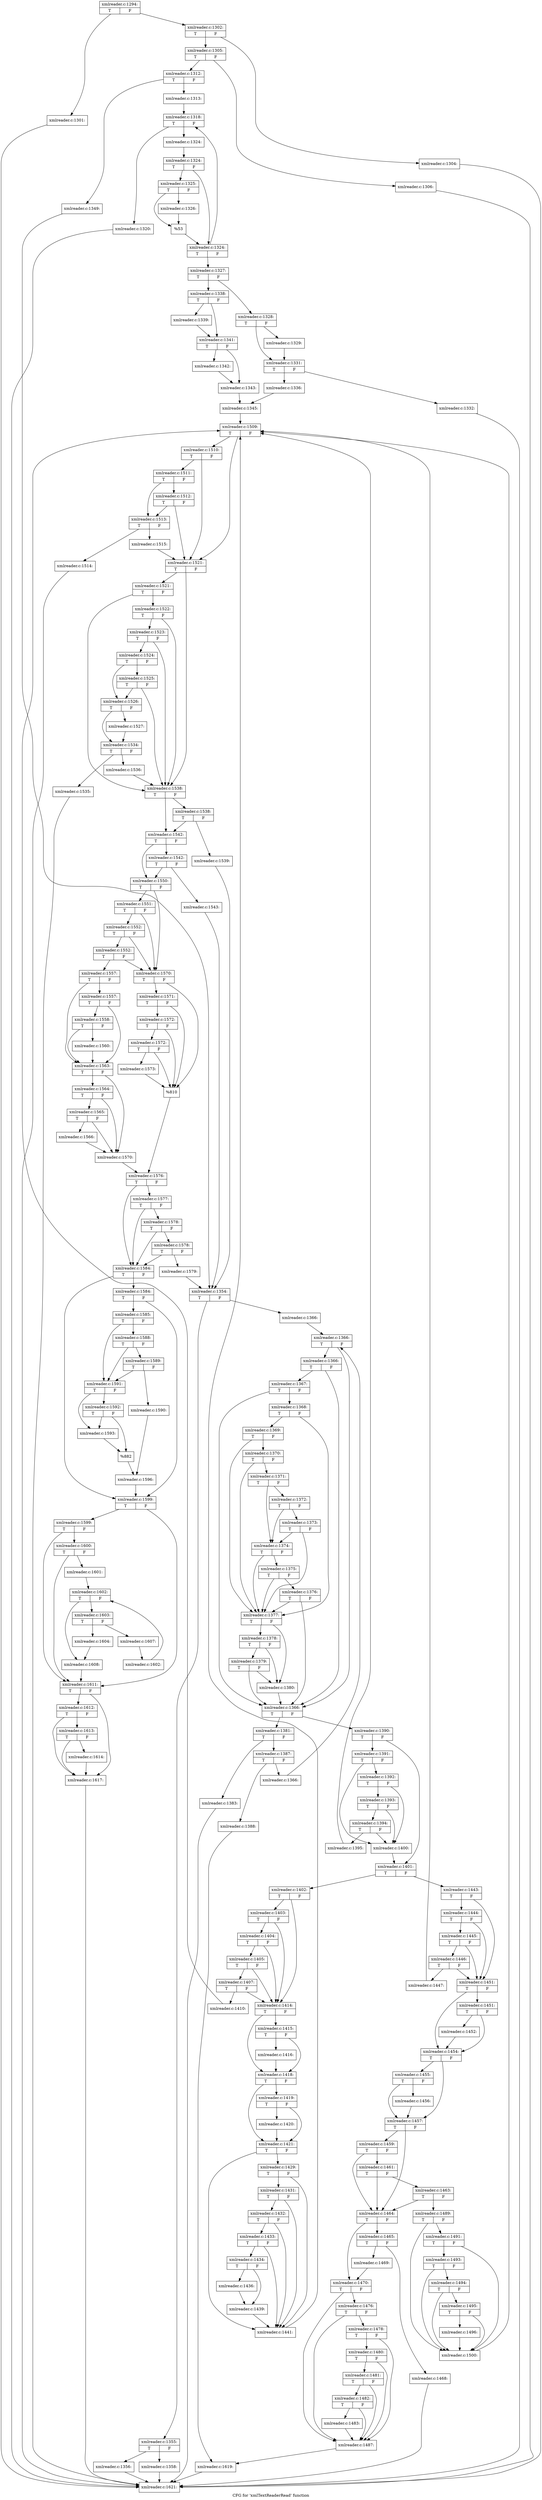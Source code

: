 digraph "CFG for 'xmlTextReaderRead' function" {
	label="CFG for 'xmlTextReaderRead' function";

	Node0x55e4490e7d10 [shape=record,label="{xmlreader.c:1294:|{<s0>T|<s1>F}}"];
	Node0x55e4490e7d10 -> Node0x55e449266260;
	Node0x55e4490e7d10 -> Node0x55e4492662b0;
	Node0x55e449266260 [shape=record,label="{xmlreader.c:1301:}"];
	Node0x55e449266260 -> Node0x55e4491dfa40;
	Node0x55e4492662b0 [shape=record,label="{xmlreader.c:1302:|{<s0>T|<s1>F}}"];
	Node0x55e4492662b0 -> Node0x55e449266a90;
	Node0x55e4492662b0 -> Node0x55e449266ae0;
	Node0x55e449266a90 [shape=record,label="{xmlreader.c:1304:}"];
	Node0x55e449266a90 -> Node0x55e4491dfa40;
	Node0x55e449266ae0 [shape=record,label="{xmlreader.c:1305:|{<s0>T|<s1>F}}"];
	Node0x55e449266ae0 -> Node0x55e449267ac0;
	Node0x55e449266ae0 -> Node0x55e449267b10;
	Node0x55e449267ac0 [shape=record,label="{xmlreader.c:1306:}"];
	Node0x55e449267ac0 -> Node0x55e4491dfa40;
	Node0x55e449267b10 [shape=record,label="{xmlreader.c:1312:|{<s0>T|<s1>F}}"];
	Node0x55e449267b10 -> Node0x55e449267080;
	Node0x55e449267b10 -> Node0x55e4492672e0;
	Node0x55e449267080 [shape=record,label="{xmlreader.c:1313:}"];
	Node0x55e449267080 -> Node0x55e449268b30;
	Node0x55e449268b30 [shape=record,label="{xmlreader.c:1318:|{<s0>T|<s1>F}}"];
	Node0x55e449268b30 -> Node0x55e449267650;
	Node0x55e449268b30 -> Node0x55e449267250;
	Node0x55e449267650 [shape=record,label="{xmlreader.c:1320:}"];
	Node0x55e449267650 -> Node0x55e4491dfa40;
	Node0x55e449267250 [shape=record,label="{xmlreader.c:1324:}"];
	Node0x55e449267250 -> Node0x55e449268ae0;
	Node0x55e449268ae0 [shape=record,label="{xmlreader.c:1324:|{<s0>T|<s1>F}}"];
	Node0x55e449268ae0 -> Node0x55e44926b070;
	Node0x55e449268ae0 -> Node0x55e44926b020;
	Node0x55e44926b070 [shape=record,label="{xmlreader.c:1325:|{<s0>T|<s1>F}}"];
	Node0x55e44926b070 -> Node0x55e44926bf10;
	Node0x55e44926b070 -> Node0x55e44926bec0;
	Node0x55e44926bf10 [shape=record,label="{xmlreader.c:1326:}"];
	Node0x55e44926bf10 -> Node0x55e44926bec0;
	Node0x55e44926bec0 [shape=record,label="{%53}"];
	Node0x55e44926bec0 -> Node0x55e44926b020;
	Node0x55e44926b020 [shape=record,label="{xmlreader.c:1324:|{<s0>T|<s1>F}}"];
	Node0x55e44926b020 -> Node0x55e449268b30;
	Node0x55e44926b020 -> Node0x55e449268a90;
	Node0x55e449268a90 [shape=record,label="{xmlreader.c:1327:|{<s0>T|<s1>F}}"];
	Node0x55e449268a90 -> Node0x55e44926c8a0;
	Node0x55e449268a90 -> Node0x55e44926c940;
	Node0x55e44926c8a0 [shape=record,label="{xmlreader.c:1328:|{<s0>T|<s1>F}}"];
	Node0x55e44926c8a0 -> Node0x55e44926cf50;
	Node0x55e44926c8a0 -> Node0x55e44926cfa0;
	Node0x55e44926cf50 [shape=record,label="{xmlreader.c:1329:}"];
	Node0x55e44926cf50 -> Node0x55e44926cfa0;
	Node0x55e44926cfa0 [shape=record,label="{xmlreader.c:1331:|{<s0>T|<s1>F}}"];
	Node0x55e44926cfa0 -> Node0x55e44926dc60;
	Node0x55e44926cfa0 -> Node0x55e44926dcb0;
	Node0x55e44926dc60 [shape=record,label="{xmlreader.c:1332:}"];
	Node0x55e44926dc60 -> Node0x55e4491dfa40;
	Node0x55e44926dcb0 [shape=record,label="{xmlreader.c:1336:}"];
	Node0x55e44926dcb0 -> Node0x55e44926c8f0;
	Node0x55e44926c940 [shape=record,label="{xmlreader.c:1338:|{<s0>T|<s1>F}}"];
	Node0x55e44926c940 -> Node0x55e44926eb60;
	Node0x55e44926c940 -> Node0x55e44926ebb0;
	Node0x55e44926eb60 [shape=record,label="{xmlreader.c:1339:}"];
	Node0x55e44926eb60 -> Node0x55e44926ebb0;
	Node0x55e44926ebb0 [shape=record,label="{xmlreader.c:1341:|{<s0>T|<s1>F}}"];
	Node0x55e44926ebb0 -> Node0x55e44926f890;
	Node0x55e44926ebb0 -> Node0x55e44926f8e0;
	Node0x55e44926f890 [shape=record,label="{xmlreader.c:1342:}"];
	Node0x55e44926f890 -> Node0x55e44926f8e0;
	Node0x55e44926f8e0 [shape=record,label="{xmlreader.c:1343:}"];
	Node0x55e44926f8e0 -> Node0x55e44926c8f0;
	Node0x55e44926c8f0 [shape=record,label="{xmlreader.c:1345:}"];
	Node0x55e44926c8f0 -> Node0x55e44926ccc0;
	Node0x55e4492672e0 [shape=record,label="{xmlreader.c:1349:}"];
	Node0x55e4492672e0 -> Node0x55e4492727e0;
	Node0x55e4492727e0 [shape=record,label="{xmlreader.c:1354:|{<s0>T|<s1>F}}"];
	Node0x55e4492727e0 -> Node0x55e449272930;
	Node0x55e4492727e0 -> Node0x55e449272980;
	Node0x55e449272930 [shape=record,label="{xmlreader.c:1355:|{<s0>T|<s1>F}}"];
	Node0x55e449272930 -> Node0x55e449272e70;
	Node0x55e449272930 -> Node0x55e449272f10;
	Node0x55e449272e70 [shape=record,label="{xmlreader.c:1356:}"];
	Node0x55e449272e70 -> Node0x55e4491dfa40;
	Node0x55e449272f10 [shape=record,label="{xmlreader.c:1358:}"];
	Node0x55e449272f10 -> Node0x55e4491dfa40;
	Node0x55e449272980 [shape=record,label="{xmlreader.c:1366:}"];
	Node0x55e449272980 -> Node0x55e449272ec0;
	Node0x55e449272ec0 [shape=record,label="{xmlreader.c:1366:|{<s0>T|<s1>F}}"];
	Node0x55e449272ec0 -> Node0x55e449273aa0;
	Node0x55e449272ec0 -> Node0x55e449273880;
	Node0x55e449273aa0 [shape=record,label="{xmlreader.c:1366:|{<s0>T|<s1>F}}"];
	Node0x55e449273aa0 -> Node0x55e449273a20;
	Node0x55e449273aa0 -> Node0x55e449273880;
	Node0x55e449273a20 [shape=record,label="{xmlreader.c:1367:|{<s0>T|<s1>F}}"];
	Node0x55e449273a20 -> Node0x55e4492739a0;
	Node0x55e449273a20 -> Node0x55e449273880;
	Node0x55e4492739a0 [shape=record,label="{xmlreader.c:1368:|{<s0>T|<s1>F}}"];
	Node0x55e4492739a0 -> Node0x55e449273920;
	Node0x55e4492739a0 -> Node0x55e449274990;
	Node0x55e449274990 [shape=record,label="{xmlreader.c:1369:|{<s0>T|<s1>F}}"];
	Node0x55e449274990 -> Node0x55e449273920;
	Node0x55e449274990 -> Node0x55e449274910;
	Node0x55e449274910 [shape=record,label="{xmlreader.c:1370:|{<s0>T|<s1>F}}"];
	Node0x55e449274910 -> Node0x55e449273920;
	Node0x55e449274910 -> Node0x55e449274890;
	Node0x55e449274890 [shape=record,label="{xmlreader.c:1371:|{<s0>T|<s1>F}}"];
	Node0x55e449274890 -> Node0x55e449275550;
	Node0x55e449274890 -> Node0x55e449274810;
	Node0x55e449275550 [shape=record,label="{xmlreader.c:1372:|{<s0>T|<s1>F}}"];
	Node0x55e449275550 -> Node0x55e4492754d0;
	Node0x55e449275550 -> Node0x55e449274810;
	Node0x55e4492754d0 [shape=record,label="{xmlreader.c:1373:|{<s0>T|<s1>F}}"];
	Node0x55e4492754d0 -> Node0x55e449273920;
	Node0x55e4492754d0 -> Node0x55e449274810;
	Node0x55e449274810 [shape=record,label="{xmlreader.c:1374:|{<s0>T|<s1>F}}"];
	Node0x55e449274810 -> Node0x55e449273920;
	Node0x55e449274810 -> Node0x55e449274790;
	Node0x55e449274790 [shape=record,label="{xmlreader.c:1375:|{<s0>T|<s1>F}}"];
	Node0x55e449274790 -> Node0x55e449273920;
	Node0x55e449274790 -> Node0x55e449274710;
	Node0x55e449274710 [shape=record,label="{xmlreader.c:1376:|{<s0>T|<s1>F}}"];
	Node0x55e449274710 -> Node0x55e449273920;
	Node0x55e449274710 -> Node0x55e449273880;
	Node0x55e449273920 [shape=record,label="{xmlreader.c:1377:|{<s0>T|<s1>F}}"];
	Node0x55e449273920 -> Node0x55e4492738d0;
	Node0x55e449273920 -> Node0x55e4492772f0;
	Node0x55e4492772f0 [shape=record,label="{xmlreader.c:1378:|{<s0>T|<s1>F}}"];
	Node0x55e4492772f0 -> Node0x55e4492738d0;
	Node0x55e4492772f0 -> Node0x55e449277270;
	Node0x55e449277270 [shape=record,label="{xmlreader.c:1379:|{<s0>T|<s1>F}}"];
	Node0x55e449277270 -> Node0x55e4492738d0;
	Node0x55e449277270 -> Node0x55e449273880;
	Node0x55e4492738d0 [shape=record,label="{xmlreader.c:1380:}"];
	Node0x55e4492738d0 -> Node0x55e449273880;
	Node0x55e449273880 [shape=record,label="{xmlreader.c:1366:|{<s0>T|<s1>F}}"];
	Node0x55e449273880 -> Node0x55e449278520;
	Node0x55e449273880 -> Node0x55e449273800;
	Node0x55e449278520 [shape=record,label="{xmlreader.c:1381:|{<s0>T|<s1>F}}"];
	Node0x55e449278520 -> Node0x55e449278e70;
	Node0x55e449278520 -> Node0x55e449278ec0;
	Node0x55e449278e70 [shape=record,label="{xmlreader.c:1383:}"];
	Node0x55e449278e70 -> Node0x55e4491dfa40;
	Node0x55e449278ec0 [shape=record,label="{xmlreader.c:1387:|{<s0>T|<s1>F}}"];
	Node0x55e449278ec0 -> Node0x55e4492798d0;
	Node0x55e449278ec0 -> Node0x55e449279920;
	Node0x55e4492798d0 [shape=record,label="{xmlreader.c:1388:}"];
	Node0x55e4492798d0 -> Node0x55e449279ce0;
	Node0x55e449279920 [shape=record,label="{xmlreader.c:1366:}"];
	Node0x55e449279920 -> Node0x55e449272ec0;
	Node0x55e449273800 [shape=record,label="{xmlreader.c:1390:|{<s0>T|<s1>F}}"];
	Node0x55e449273800 -> Node0x55e4492702c0;
	Node0x55e449273800 -> Node0x55e449270310;
	Node0x55e4492702c0 [shape=record,label="{xmlreader.c:1391:|{<s0>T|<s1>F}}"];
	Node0x55e4492702c0 -> Node0x55e449270870;
	Node0x55e4492702c0 -> Node0x55e449270720;
	Node0x55e449270870 [shape=record,label="{xmlreader.c:1392:|{<s0>T|<s1>F}}"];
	Node0x55e449270870 -> Node0x55e4492707f0;
	Node0x55e449270870 -> Node0x55e449270720;
	Node0x55e4492707f0 [shape=record,label="{xmlreader.c:1393:|{<s0>T|<s1>F}}"];
	Node0x55e4492707f0 -> Node0x55e449270770;
	Node0x55e4492707f0 -> Node0x55e449270720;
	Node0x55e449270770 [shape=record,label="{xmlreader.c:1394:|{<s0>T|<s1>F}}"];
	Node0x55e449270770 -> Node0x55e4492706d0;
	Node0x55e449270770 -> Node0x55e449270720;
	Node0x55e4492706d0 [shape=record,label="{xmlreader.c:1395:}"];
	Node0x55e4492706d0 -> Node0x55e44926ccc0;
	Node0x55e449270720 [shape=record,label="{xmlreader.c:1400:}"];
	Node0x55e449270720 -> Node0x55e449270310;
	Node0x55e449270310 [shape=record,label="{xmlreader.c:1401:|{<s0>T|<s1>F}}"];
	Node0x55e449270310 -> Node0x55e44927d380;
	Node0x55e449270310 -> Node0x55e44927d3d0;
	Node0x55e44927d380 [shape=record,label="{xmlreader.c:1402:|{<s0>T|<s1>F}}"];
	Node0x55e44927d380 -> Node0x55e44927dc10;
	Node0x55e44927d380 -> Node0x55e44927da40;
	Node0x55e44927dc10 [shape=record,label="{xmlreader.c:1403:|{<s0>T|<s1>F}}"];
	Node0x55e44927dc10 -> Node0x55e44927db90;
	Node0x55e44927dc10 -> Node0x55e44927da40;
	Node0x55e44927db90 [shape=record,label="{xmlreader.c:1404:|{<s0>T|<s1>F}}"];
	Node0x55e44927db90 -> Node0x55e44927db10;
	Node0x55e44927db90 -> Node0x55e44927da40;
	Node0x55e44927db10 [shape=record,label="{xmlreader.c:1405:|{<s0>T|<s1>F}}"];
	Node0x55e44927db10 -> Node0x55e44927da90;
	Node0x55e44927db10 -> Node0x55e44927da40;
	Node0x55e44927da90 [shape=record,label="{xmlreader.c:1407:|{<s0>T|<s1>F}}"];
	Node0x55e44927da90 -> Node0x55e44927d9f0;
	Node0x55e44927da90 -> Node0x55e44927da40;
	Node0x55e44927d9f0 [shape=record,label="{xmlreader.c:1410:}"];
	Node0x55e44927d9f0 -> Node0x55e44926ccc0;
	Node0x55e44927da40 [shape=record,label="{xmlreader.c:1414:|{<s0>T|<s1>F}}"];
	Node0x55e44927da40 -> Node0x55e44927f5b0;
	Node0x55e44927da40 -> Node0x55e44927f560;
	Node0x55e44927f5b0 [shape=record,label="{xmlreader.c:1415:|{<s0>T|<s1>F}}"];
	Node0x55e44927f5b0 -> Node0x55e44927f510;
	Node0x55e44927f5b0 -> Node0x55e44927f560;
	Node0x55e44927f510 [shape=record,label="{xmlreader.c:1416:}"];
	Node0x55e44927f510 -> Node0x55e44927f560;
	Node0x55e44927f560 [shape=record,label="{xmlreader.c:1418:|{<s0>T|<s1>F}}"];
	Node0x55e44927f560 -> Node0x55e4492805e0;
	Node0x55e44927f560 -> Node0x55e449280590;
	Node0x55e4492805e0 [shape=record,label="{xmlreader.c:1419:|{<s0>T|<s1>F}}"];
	Node0x55e4492805e0 -> Node0x55e449280540;
	Node0x55e4492805e0 -> Node0x55e449280590;
	Node0x55e449280540 [shape=record,label="{xmlreader.c:1420:}"];
	Node0x55e449280540 -> Node0x55e449280590;
	Node0x55e449280590 [shape=record,label="{xmlreader.c:1421:|{<s0>T|<s1>F}}"];
	Node0x55e449280590 -> Node0x55e449281bf0;
	Node0x55e449280590 -> Node0x55e449281a20;
	Node0x55e449281bf0 [shape=record,label="{xmlreader.c:1429:|{<s0>T|<s1>F}}"];
	Node0x55e449281bf0 -> Node0x55e449281b70;
	Node0x55e449281bf0 -> Node0x55e449281a20;
	Node0x55e449281b70 [shape=record,label="{xmlreader.c:1431:|{<s0>T|<s1>F}}"];
	Node0x55e449281b70 -> Node0x55e449281af0;
	Node0x55e449281b70 -> Node0x55e449281a20;
	Node0x55e449281af0 [shape=record,label="{xmlreader.c:1432:|{<s0>T|<s1>F}}"];
	Node0x55e449281af0 -> Node0x55e449281a70;
	Node0x55e449281af0 -> Node0x55e449281a20;
	Node0x55e449281a70 [shape=record,label="{xmlreader.c:1433:|{<s0>T|<s1>F}}"];
	Node0x55e449281a70 -> Node0x55e4492819d0;
	Node0x55e449281a70 -> Node0x55e449281a20;
	Node0x55e4492819d0 [shape=record,label="{xmlreader.c:1434:|{<s0>T|<s1>F}}"];
	Node0x55e4492819d0 -> Node0x55e449283500;
	Node0x55e4492819d0 -> Node0x55e449283550;
	Node0x55e449283500 [shape=record,label="{xmlreader.c:1436:}"];
	Node0x55e449283500 -> Node0x55e449283550;
	Node0x55e449283550 [shape=record,label="{xmlreader.c:1439:}"];
	Node0x55e449283550 -> Node0x55e449281a20;
	Node0x55e449281a20 [shape=record,label="{xmlreader.c:1441:}"];
	Node0x55e449281a20 -> Node0x55e44926ccc0;
	Node0x55e44927d3d0 [shape=record,label="{xmlreader.c:1443:|{<s0>T|<s1>F}}"];
	Node0x55e44927d3d0 -> Node0x55e449284990;
	Node0x55e44927d3d0 -> Node0x55e449284840;
	Node0x55e449284990 [shape=record,label="{xmlreader.c:1444:|{<s0>T|<s1>F}}"];
	Node0x55e449284990 -> Node0x55e449284910;
	Node0x55e449284990 -> Node0x55e449284840;
	Node0x55e449284910 [shape=record,label="{xmlreader.c:1445:|{<s0>T|<s1>F}}"];
	Node0x55e449284910 -> Node0x55e449284890;
	Node0x55e449284910 -> Node0x55e449284840;
	Node0x55e449284890 [shape=record,label="{xmlreader.c:1446:|{<s0>T|<s1>F}}"];
	Node0x55e449284890 -> Node0x55e449280490;
	Node0x55e449284890 -> Node0x55e449284840;
	Node0x55e449280490 [shape=record,label="{xmlreader.c:1447:}"];
	Node0x55e449280490 -> Node0x55e44926ccc0;
	Node0x55e449284840 [shape=record,label="{xmlreader.c:1451:|{<s0>T|<s1>F}}"];
	Node0x55e449284840 -> Node0x55e449285f40;
	Node0x55e449284840 -> Node0x55e449285ef0;
	Node0x55e449285f40 [shape=record,label="{xmlreader.c:1451:|{<s0>T|<s1>F}}"];
	Node0x55e449285f40 -> Node0x55e449285ea0;
	Node0x55e449285f40 -> Node0x55e449285ef0;
	Node0x55e449285ea0 [shape=record,label="{xmlreader.c:1452:}"];
	Node0x55e449285ea0 -> Node0x55e449285ef0;
	Node0x55e449285ef0 [shape=record,label="{xmlreader.c:1454:|{<s0>T|<s1>F}}"];
	Node0x55e449285ef0 -> Node0x55e449286aa0;
	Node0x55e449285ef0 -> Node0x55e449286a50;
	Node0x55e449286aa0 [shape=record,label="{xmlreader.c:1455:|{<s0>T|<s1>F}}"];
	Node0x55e449286aa0 -> Node0x55e449286a00;
	Node0x55e449286aa0 -> Node0x55e449286a50;
	Node0x55e449286a00 [shape=record,label="{xmlreader.c:1456:}"];
	Node0x55e449286a00 -> Node0x55e449286a50;
	Node0x55e449286a50 [shape=record,label="{xmlreader.c:1457:|{<s0>T|<s1>F}}"];
	Node0x55e449286a50 -> Node0x55e449287ce0;
	Node0x55e449286a50 -> Node0x55e449287e80;
	Node0x55e449287e80 [shape=record,label="{xmlreader.c:1459:|{<s0>T|<s1>F}}"];
	Node0x55e449287e80 -> Node0x55e449287ce0;
	Node0x55e449287e80 -> Node0x55e449287e00;
	Node0x55e449287e00 [shape=record,label="{xmlreader.c:1461:|{<s0>T|<s1>F}}"];
	Node0x55e449287e00 -> Node0x55e449287ce0;
	Node0x55e449287e00 -> Node0x55e449287d80;
	Node0x55e449287d80 [shape=record,label="{xmlreader.c:1463:|{<s0>T|<s1>F}}"];
	Node0x55e449287d80 -> Node0x55e449287ce0;
	Node0x55e449287d80 -> Node0x55e449287d30;
	Node0x55e449287ce0 [shape=record,label="{xmlreader.c:1464:|{<s0>T|<s1>F}}"];
	Node0x55e449287ce0 -> Node0x55e449289100;
	Node0x55e449287ce0 -> Node0x55e449289150;
	Node0x55e449289100 [shape=record,label="{xmlreader.c:1465:|{<s0>T|<s1>F}}"];
	Node0x55e449289100 -> Node0x55e449283ec0;
	Node0x55e449289100 -> Node0x55e449283c30;
	Node0x55e449283ec0 [shape=record,label="{xmlreader.c:1468:}"];
	Node0x55e449283ec0 -> Node0x55e4491dfa40;
	Node0x55e449283c30 [shape=record,label="{xmlreader.c:1469:}"];
	Node0x55e449283c30 -> Node0x55e449289150;
	Node0x55e449289150 [shape=record,label="{xmlreader.c:1470:|{<s0>T|<s1>F}}"];
	Node0x55e449289150 -> Node0x55e44928b7a0;
	Node0x55e449289150 -> Node0x55e44928b550;
	Node0x55e44928b7a0 [shape=record,label="{xmlreader.c:1476:|{<s0>T|<s1>F}}"];
	Node0x55e44928b7a0 -> Node0x55e44928b720;
	Node0x55e44928b7a0 -> Node0x55e44928b550;
	Node0x55e44928b720 [shape=record,label="{xmlreader.c:1478:|{<s0>T|<s1>F}}"];
	Node0x55e44928b720 -> Node0x55e44928b6a0;
	Node0x55e44928b720 -> Node0x55e44928b550;
	Node0x55e44928b6a0 [shape=record,label="{xmlreader.c:1480:|{<s0>T|<s1>F}}"];
	Node0x55e44928b6a0 -> Node0x55e44928b620;
	Node0x55e44928b6a0 -> Node0x55e44928b550;
	Node0x55e44928b620 [shape=record,label="{xmlreader.c:1481:|{<s0>T|<s1>F}}"];
	Node0x55e44928b620 -> Node0x55e44928b5a0;
	Node0x55e44928b620 -> Node0x55e44928b550;
	Node0x55e44928b5a0 [shape=record,label="{xmlreader.c:1482:|{<s0>T|<s1>F}}"];
	Node0x55e44928b5a0 -> Node0x55e44928b500;
	Node0x55e44928b5a0 -> Node0x55e44928b550;
	Node0x55e44928b500 [shape=record,label="{xmlreader.c:1483:}"];
	Node0x55e44928b500 -> Node0x55e44928b550;
	Node0x55e44928b550 [shape=record,label="{xmlreader.c:1487:}"];
	Node0x55e44928b550 -> Node0x55e449279ce0;
	Node0x55e449287d30 [shape=record,label="{xmlreader.c:1489:|{<s0>T|<s1>F}}"];
	Node0x55e449287d30 -> Node0x55e44927a450;
	Node0x55e449287d30 -> Node0x55e44927a280;
	Node0x55e44927a450 [shape=record,label="{xmlreader.c:1491:|{<s0>T|<s1>F}}"];
	Node0x55e44927a450 -> Node0x55e44927a3d0;
	Node0x55e44927a450 -> Node0x55e44927a280;
	Node0x55e44927a3d0 [shape=record,label="{xmlreader.c:1493:|{<s0>T|<s1>F}}"];
	Node0x55e44927a3d0 -> Node0x55e44927a350;
	Node0x55e44927a3d0 -> Node0x55e44927a280;
	Node0x55e44927a350 [shape=record,label="{xmlreader.c:1494:|{<s0>T|<s1>F}}"];
	Node0x55e44927a350 -> Node0x55e44927a2d0;
	Node0x55e44927a350 -> Node0x55e44927a280;
	Node0x55e44927a2d0 [shape=record,label="{xmlreader.c:1495:|{<s0>T|<s1>F}}"];
	Node0x55e44927a2d0 -> Node0x55e44927a230;
	Node0x55e44927a2d0 -> Node0x55e44927a280;
	Node0x55e44927a230 [shape=record,label="{xmlreader.c:1496:}"];
	Node0x55e44927a230 -> Node0x55e44927a280;
	Node0x55e44927a280 [shape=record,label="{xmlreader.c:1500:}"];
	Node0x55e44927a280 -> Node0x55e44926ccc0;
	Node0x55e44926ccc0 [shape=record,label="{xmlreader.c:1509:|{<s0>T|<s1>F}}"];
	Node0x55e44926ccc0 -> Node0x55e449291be0;
	Node0x55e44926ccc0 -> Node0x55e449291b10;
	Node0x55e449291be0 [shape=record,label="{xmlreader.c:1510:|{<s0>T|<s1>F}}"];
	Node0x55e449291be0 -> Node0x55e449291b60;
	Node0x55e449291be0 -> Node0x55e449291b10;
	Node0x55e449291b60 [shape=record,label="{xmlreader.c:1511:|{<s0>T|<s1>F}}"];
	Node0x55e449291b60 -> Node0x55e449291ac0;
	Node0x55e449291b60 -> Node0x55e449292490;
	Node0x55e449292490 [shape=record,label="{xmlreader.c:1512:|{<s0>T|<s1>F}}"];
	Node0x55e449292490 -> Node0x55e449291ac0;
	Node0x55e449292490 -> Node0x55e449291b10;
	Node0x55e449291ac0 [shape=record,label="{xmlreader.c:1513:|{<s0>T|<s1>F}}"];
	Node0x55e449291ac0 -> Node0x55e449292ea0;
	Node0x55e449291ac0 -> Node0x55e449292ef0;
	Node0x55e449292ea0 [shape=record,label="{xmlreader.c:1514:}"];
	Node0x55e449292ea0 -> Node0x55e4491dfa40;
	Node0x55e449292ef0 [shape=record,label="{xmlreader.c:1515:}"];
	Node0x55e449292ef0 -> Node0x55e449291b10;
	Node0x55e449291b10 [shape=record,label="{xmlreader.c:1521:|{<s0>T|<s1>F}}"];
	Node0x55e449291b10 -> Node0x55e449294280;
	Node0x55e449291b10 -> Node0x55e4492940b0;
	Node0x55e449294280 [shape=record,label="{xmlreader.c:1521:|{<s0>T|<s1>F}}"];
	Node0x55e449294280 -> Node0x55e449294200;
	Node0x55e449294280 -> Node0x55e4492940b0;
	Node0x55e449294200 [shape=record,label="{xmlreader.c:1522:|{<s0>T|<s1>F}}"];
	Node0x55e449294200 -> Node0x55e449294180;
	Node0x55e449294200 -> Node0x55e4492940b0;
	Node0x55e449294180 [shape=record,label="{xmlreader.c:1523:|{<s0>T|<s1>F}}"];
	Node0x55e449294180 -> Node0x55e449294100;
	Node0x55e449294180 -> Node0x55e4492940b0;
	Node0x55e449294100 [shape=record,label="{xmlreader.c:1524:|{<s0>T|<s1>F}}"];
	Node0x55e449294100 -> Node0x55e449294060;
	Node0x55e449294100 -> Node0x55e449295260;
	Node0x55e449295260 [shape=record,label="{xmlreader.c:1525:|{<s0>T|<s1>F}}"];
	Node0x55e449295260 -> Node0x55e449294060;
	Node0x55e449295260 -> Node0x55e4492940b0;
	Node0x55e449294060 [shape=record,label="{xmlreader.c:1526:|{<s0>T|<s1>F}}"];
	Node0x55e449294060 -> Node0x55e449296ba0;
	Node0x55e449294060 -> Node0x55e449296bf0;
	Node0x55e449296ba0 [shape=record,label="{xmlreader.c:1527:}"];
	Node0x55e449296ba0 -> Node0x55e449296bf0;
	Node0x55e449296bf0 [shape=record,label="{xmlreader.c:1534:|{<s0>T|<s1>F}}"];
	Node0x55e449296bf0 -> Node0x55e44929a090;
	Node0x55e449296bf0 -> Node0x55e44929a0e0;
	Node0x55e44929a090 [shape=record,label="{xmlreader.c:1535:}"];
	Node0x55e44929a090 -> Node0x55e4491dfa40;
	Node0x55e44929a0e0 [shape=record,label="{xmlreader.c:1536:}"];
	Node0x55e44929a0e0 -> Node0x55e4492940b0;
	Node0x55e4492940b0 [shape=record,label="{xmlreader.c:1538:|{<s0>T|<s1>F}}"];
	Node0x55e4492940b0 -> Node0x55e44929b0a0;
	Node0x55e4492940b0 -> Node0x55e44929b050;
	Node0x55e44929b0a0 [shape=record,label="{xmlreader.c:1538:|{<s0>T|<s1>F}}"];
	Node0x55e44929b0a0 -> Node0x55e44929b000;
	Node0x55e44929b0a0 -> Node0x55e44929b050;
	Node0x55e44929b000 [shape=record,label="{xmlreader.c:1539:}"];
	Node0x55e44929b000 -> Node0x55e4492727e0;
	Node0x55e44929b050 [shape=record,label="{xmlreader.c:1542:|{<s0>T|<s1>F}}"];
	Node0x55e44929b050 -> Node0x55e44929be10;
	Node0x55e44929b050 -> Node0x55e44929bdc0;
	Node0x55e44929be10 [shape=record,label="{xmlreader.c:1542:|{<s0>T|<s1>F}}"];
	Node0x55e44929be10 -> Node0x55e44929bd70;
	Node0x55e44929be10 -> Node0x55e44929bdc0;
	Node0x55e44929bd70 [shape=record,label="{xmlreader.c:1543:}"];
	Node0x55e44929bd70 -> Node0x55e4492727e0;
	Node0x55e44929bdc0 [shape=record,label="{xmlreader.c:1550:|{<s0>T|<s1>F}}"];
	Node0x55e44929bdc0 -> Node0x55e44929cda0;
	Node0x55e44929bdc0 -> Node0x55e44929cc50;
	Node0x55e44929cda0 [shape=record,label="{xmlreader.c:1551:|{<s0>T|<s1>F}}"];
	Node0x55e44929cda0 -> Node0x55e44929cd20;
	Node0x55e44929cda0 -> Node0x55e44929cc50;
	Node0x55e44929cd20 [shape=record,label="{xmlreader.c:1552:|{<s0>T|<s1>F}}"];
	Node0x55e44929cd20 -> Node0x55e44929cca0;
	Node0x55e44929cd20 -> Node0x55e44929cc50;
	Node0x55e44929cca0 [shape=record,label="{xmlreader.c:1552:|{<s0>T|<s1>F}}"];
	Node0x55e44929cca0 -> Node0x55e44929cbb0;
	Node0x55e44929cca0 -> Node0x55e44929cc50;
	Node0x55e44929cbb0 [shape=record,label="{xmlreader.c:1557:|{<s0>T|<s1>F}}"];
	Node0x55e44929cbb0 -> Node0x55e44929dfd0;
	Node0x55e44929cbb0 -> Node0x55e44929df00;
	Node0x55e44929dfd0 [shape=record,label="{xmlreader.c:1557:|{<s0>T|<s1>F}}"];
	Node0x55e44929dfd0 -> Node0x55e44929df50;
	Node0x55e44929dfd0 -> Node0x55e44929df00;
	Node0x55e44929df50 [shape=record,label="{xmlreader.c:1558:|{<s0>T|<s1>F}}"];
	Node0x55e44929df50 -> Node0x55e44929deb0;
	Node0x55e44929df50 -> Node0x55e44929df00;
	Node0x55e44929deb0 [shape=record,label="{xmlreader.c:1560:}"];
	Node0x55e44929deb0 -> Node0x55e44929df00;
	Node0x55e44929df00 [shape=record,label="{xmlreader.c:1563:|{<s0>T|<s1>F}}"];
	Node0x55e44929df00 -> Node0x55e44929ff90;
	Node0x55e44929df00 -> Node0x55e44929fec0;
	Node0x55e44929ff90 [shape=record,label="{xmlreader.c:1564:|{<s0>T|<s1>F}}"];
	Node0x55e44929ff90 -> Node0x55e44929ff10;
	Node0x55e44929ff90 -> Node0x55e44929fec0;
	Node0x55e44929ff10 [shape=record,label="{xmlreader.c:1565:|{<s0>T|<s1>F}}"];
	Node0x55e44929ff10 -> Node0x55e44929fe70;
	Node0x55e44929ff10 -> Node0x55e44929fec0;
	Node0x55e44929fe70 [shape=record,label="{xmlreader.c:1566:}"];
	Node0x55e44929fe70 -> Node0x55e44929fec0;
	Node0x55e44929fec0 [shape=record,label="{xmlreader.c:1570:}"];
	Node0x55e44929fec0 -> Node0x55e44929cc00;
	Node0x55e44929cc50 [shape=record,label="{xmlreader.c:1570:|{<s0>T|<s1>F}}"];
	Node0x55e44929cc50 -> Node0x55e4492a1f10;
	Node0x55e44929cc50 -> Node0x55e4492a1dc0;
	Node0x55e4492a1f10 [shape=record,label="{xmlreader.c:1571:|{<s0>T|<s1>F}}"];
	Node0x55e4492a1f10 -> Node0x55e4492a1e90;
	Node0x55e4492a1f10 -> Node0x55e4492a1dc0;
	Node0x55e4492a1e90 [shape=record,label="{xmlreader.c:1572:|{<s0>T|<s1>F}}"];
	Node0x55e4492a1e90 -> Node0x55e4492a1e10;
	Node0x55e4492a1e90 -> Node0x55e4492a1dc0;
	Node0x55e4492a1e10 [shape=record,label="{xmlreader.c:1572:|{<s0>T|<s1>F}}"];
	Node0x55e4492a1e10 -> Node0x55e4492a1d70;
	Node0x55e4492a1e10 -> Node0x55e4492a1dc0;
	Node0x55e4492a1d70 [shape=record,label="{xmlreader.c:1573:}"];
	Node0x55e4492a1d70 -> Node0x55e4492a1dc0;
	Node0x55e4492a1dc0 [shape=record,label="{%810}"];
	Node0x55e4492a1dc0 -> Node0x55e44929cc00;
	Node0x55e44929cc00 [shape=record,label="{xmlreader.c:1576:|{<s0>T|<s1>F}}"];
	Node0x55e44929cc00 -> Node0x55e4492a33d0;
	Node0x55e44929cc00 -> Node0x55e4492a3280;
	Node0x55e4492a33d0 [shape=record,label="{xmlreader.c:1577:|{<s0>T|<s1>F}}"];
	Node0x55e4492a33d0 -> Node0x55e4492a3350;
	Node0x55e4492a33d0 -> Node0x55e4492a3280;
	Node0x55e4492a3350 [shape=record,label="{xmlreader.c:1578:|{<s0>T|<s1>F}}"];
	Node0x55e4492a3350 -> Node0x55e4492a32d0;
	Node0x55e4492a3350 -> Node0x55e4492a3280;
	Node0x55e4492a32d0 [shape=record,label="{xmlreader.c:1578:|{<s0>T|<s1>F}}"];
	Node0x55e4492a32d0 -> Node0x55e4492a3230;
	Node0x55e4492a32d0 -> Node0x55e4492a3280;
	Node0x55e4492a3230 [shape=record,label="{xmlreader.c:1579:}"];
	Node0x55e4492a3230 -> Node0x55e4492727e0;
	Node0x55e4492a3280 [shape=record,label="{xmlreader.c:1584:|{<s0>T|<s1>F}}"];
	Node0x55e4492a3280 -> Node0x55e4492a4de0;
	Node0x55e4492a3280 -> Node0x55e4492a4d90;
	Node0x55e4492a4de0 [shape=record,label="{xmlreader.c:1584:|{<s0>T|<s1>F}}"];
	Node0x55e4492a4de0 -> Node0x55e4492a4d40;
	Node0x55e4492a4de0 -> Node0x55e4492a4d90;
	Node0x55e4492a4d40 [shape=record,label="{xmlreader.c:1585:|{<s0>T|<s1>F}}"];
	Node0x55e4492a4d40 -> Node0x55e4492a5b60;
	Node0x55e4492a4d40 -> Node0x55e4492a5b10;
	Node0x55e4492a5b60 [shape=record,label="{xmlreader.c:1588:|{<s0>T|<s1>F}}"];
	Node0x55e4492a5b60 -> Node0x55e4492a5f70;
	Node0x55e4492a5b60 -> Node0x55e4492a5b10;
	Node0x55e4492a5f70 [shape=record,label="{xmlreader.c:1589:|{<s0>T|<s1>F}}"];
	Node0x55e4492a5f70 -> Node0x55e4492a5a70;
	Node0x55e4492a5f70 -> Node0x55e4492a5b10;
	Node0x55e4492a5a70 [shape=record,label="{xmlreader.c:1590:}"];
	Node0x55e4492a5a70 -> Node0x55e4492a5ac0;
	Node0x55e4492a5b10 [shape=record,label="{xmlreader.c:1591:|{<s0>T|<s1>F}}"];
	Node0x55e4492a5b10 -> Node0x55e4492a6ab0;
	Node0x55e4492a5b10 -> Node0x55e4492a6b50;
	Node0x55e4492a6b50 [shape=record,label="{xmlreader.c:1592:|{<s0>T|<s1>F}}"];
	Node0x55e4492a6b50 -> Node0x55e4492a6ab0;
	Node0x55e4492a6b50 -> Node0x55e4492a6b00;
	Node0x55e4492a6ab0 [shape=record,label="{xmlreader.c:1593:}"];
	Node0x55e4492a6ab0 -> Node0x55e4492a6b00;
	Node0x55e4492a6b00 [shape=record,label="{%882}"];
	Node0x55e4492a6b00 -> Node0x55e4492a5ac0;
	Node0x55e4492a5ac0 [shape=record,label="{xmlreader.c:1596:}"];
	Node0x55e4492a5ac0 -> Node0x55e4492a4d90;
	Node0x55e4492a4d90 [shape=record,label="{xmlreader.c:1599:|{<s0>T|<s1>F}}"];
	Node0x55e4492a4d90 -> Node0x55e4492a7f30;
	Node0x55e4492a4d90 -> Node0x55e4492a7e60;
	Node0x55e4492a7f30 [shape=record,label="{xmlreader.c:1599:|{<s0>T|<s1>F}}"];
	Node0x55e4492a7f30 -> Node0x55e4492a7eb0;
	Node0x55e4492a7f30 -> Node0x55e4492a7e60;
	Node0x55e4492a7eb0 [shape=record,label="{xmlreader.c:1600:|{<s0>T|<s1>F}}"];
	Node0x55e4492a7eb0 -> Node0x55e4492a7e10;
	Node0x55e4492a7eb0 -> Node0x55e4492a7e60;
	Node0x55e4492a7e10 [shape=record,label="{xmlreader.c:1601:}"];
	Node0x55e4492a7e10 -> Node0x55e4492a8e80;
	Node0x55e4492a8e80 [shape=record,label="{xmlreader.c:1602:|{<s0>T|<s1>F}}"];
	Node0x55e4492a8e80 -> Node0x55e4492a9100;
	Node0x55e4492a8e80 -> Node0x55e4492a8ce0;
	Node0x55e4492a9100 [shape=record,label="{xmlreader.c:1603:|{<s0>T|<s1>F}}"];
	Node0x55e4492a9100 -> Node0x55e4492a95d0;
	Node0x55e4492a9100 -> Node0x55e4492a9620;
	Node0x55e4492a95d0 [shape=record,label="{xmlreader.c:1604:}"];
	Node0x55e4492a95d0 -> Node0x55e4492a8ce0;
	Node0x55e4492a9620 [shape=record,label="{xmlreader.c:1607:}"];
	Node0x55e4492a9620 -> Node0x55e4492a9070;
	Node0x55e4492a9070 [shape=record,label="{xmlreader.c:1602:}"];
	Node0x55e4492a9070 -> Node0x55e4492a8e80;
	Node0x55e4492a8ce0 [shape=record,label="{xmlreader.c:1608:}"];
	Node0x55e4492a8ce0 -> Node0x55e4492a7e60;
	Node0x55e4492a7e60 [shape=record,label="{xmlreader.c:1611:|{<s0>T|<s1>F}}"];
	Node0x55e4492a7e60 -> Node0x55e4492aa960;
	Node0x55e4492a7e60 -> Node0x55e4492aa890;
	Node0x55e4492aa960 [shape=record,label="{xmlreader.c:1612:|{<s0>T|<s1>F}}"];
	Node0x55e4492aa960 -> Node0x55e4492aa8e0;
	Node0x55e4492aa960 -> Node0x55e4492aa890;
	Node0x55e4492aa8e0 [shape=record,label="{xmlreader.c:1613:|{<s0>T|<s1>F}}"];
	Node0x55e4492aa8e0 -> Node0x55e4492aa840;
	Node0x55e4492aa8e0 -> Node0x55e4492aa890;
	Node0x55e4492aa840 [shape=record,label="{xmlreader.c:1614:}"];
	Node0x55e4492aa840 -> Node0x55e4492aa890;
	Node0x55e4492aa890 [shape=record,label="{xmlreader.c:1617:}"];
	Node0x55e4492aa890 -> Node0x55e4491dfa40;
	Node0x55e449279ce0 [shape=record,label="{xmlreader.c:1619:}"];
	Node0x55e449279ce0 -> Node0x55e4491dfa40;
	Node0x55e4491dfa40 [shape=record,label="{xmlreader.c:1621:}"];
}

